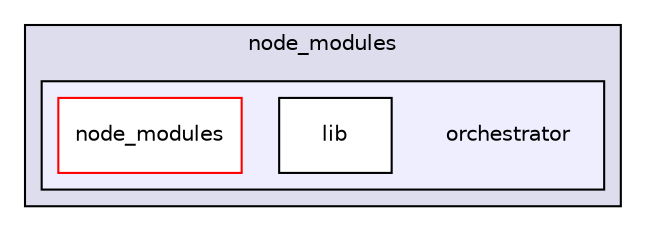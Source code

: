 digraph "gulp-src/node_modules/gulp/node_modules/orchestrator" {
  compound=true
  node [ fontsize="10", fontname="Helvetica"];
  edge [ labelfontsize="10", labelfontname="Helvetica"];
  subgraph clusterdir_826188f3bbde588cc1b964b52c7e8781 {
    graph [ bgcolor="#ddddee", pencolor="black", label="node_modules" fontname="Helvetica", fontsize="10", URL="dir_826188f3bbde588cc1b964b52c7e8781.html"]
  subgraph clusterdir_791cb8fcdd8a35c56256872f5c2a8016 {
    graph [ bgcolor="#eeeeff", pencolor="black", label="" URL="dir_791cb8fcdd8a35c56256872f5c2a8016.html"];
    dir_791cb8fcdd8a35c56256872f5c2a8016 [shape=plaintext label="orchestrator"];
    dir_f84e2f24a4c5b6f2a3723ac74942a375 [shape=box label="lib" color="black" fillcolor="white" style="filled" URL="dir_f84e2f24a4c5b6f2a3723ac74942a375.html"];
    dir_6766e1ffa899eb043cd6a3dfc3c5d9d2 [shape=box label="node_modules" color="red" fillcolor="white" style="filled" URL="dir_6766e1ffa899eb043cd6a3dfc3c5d9d2.html"];
  }
  }
}
